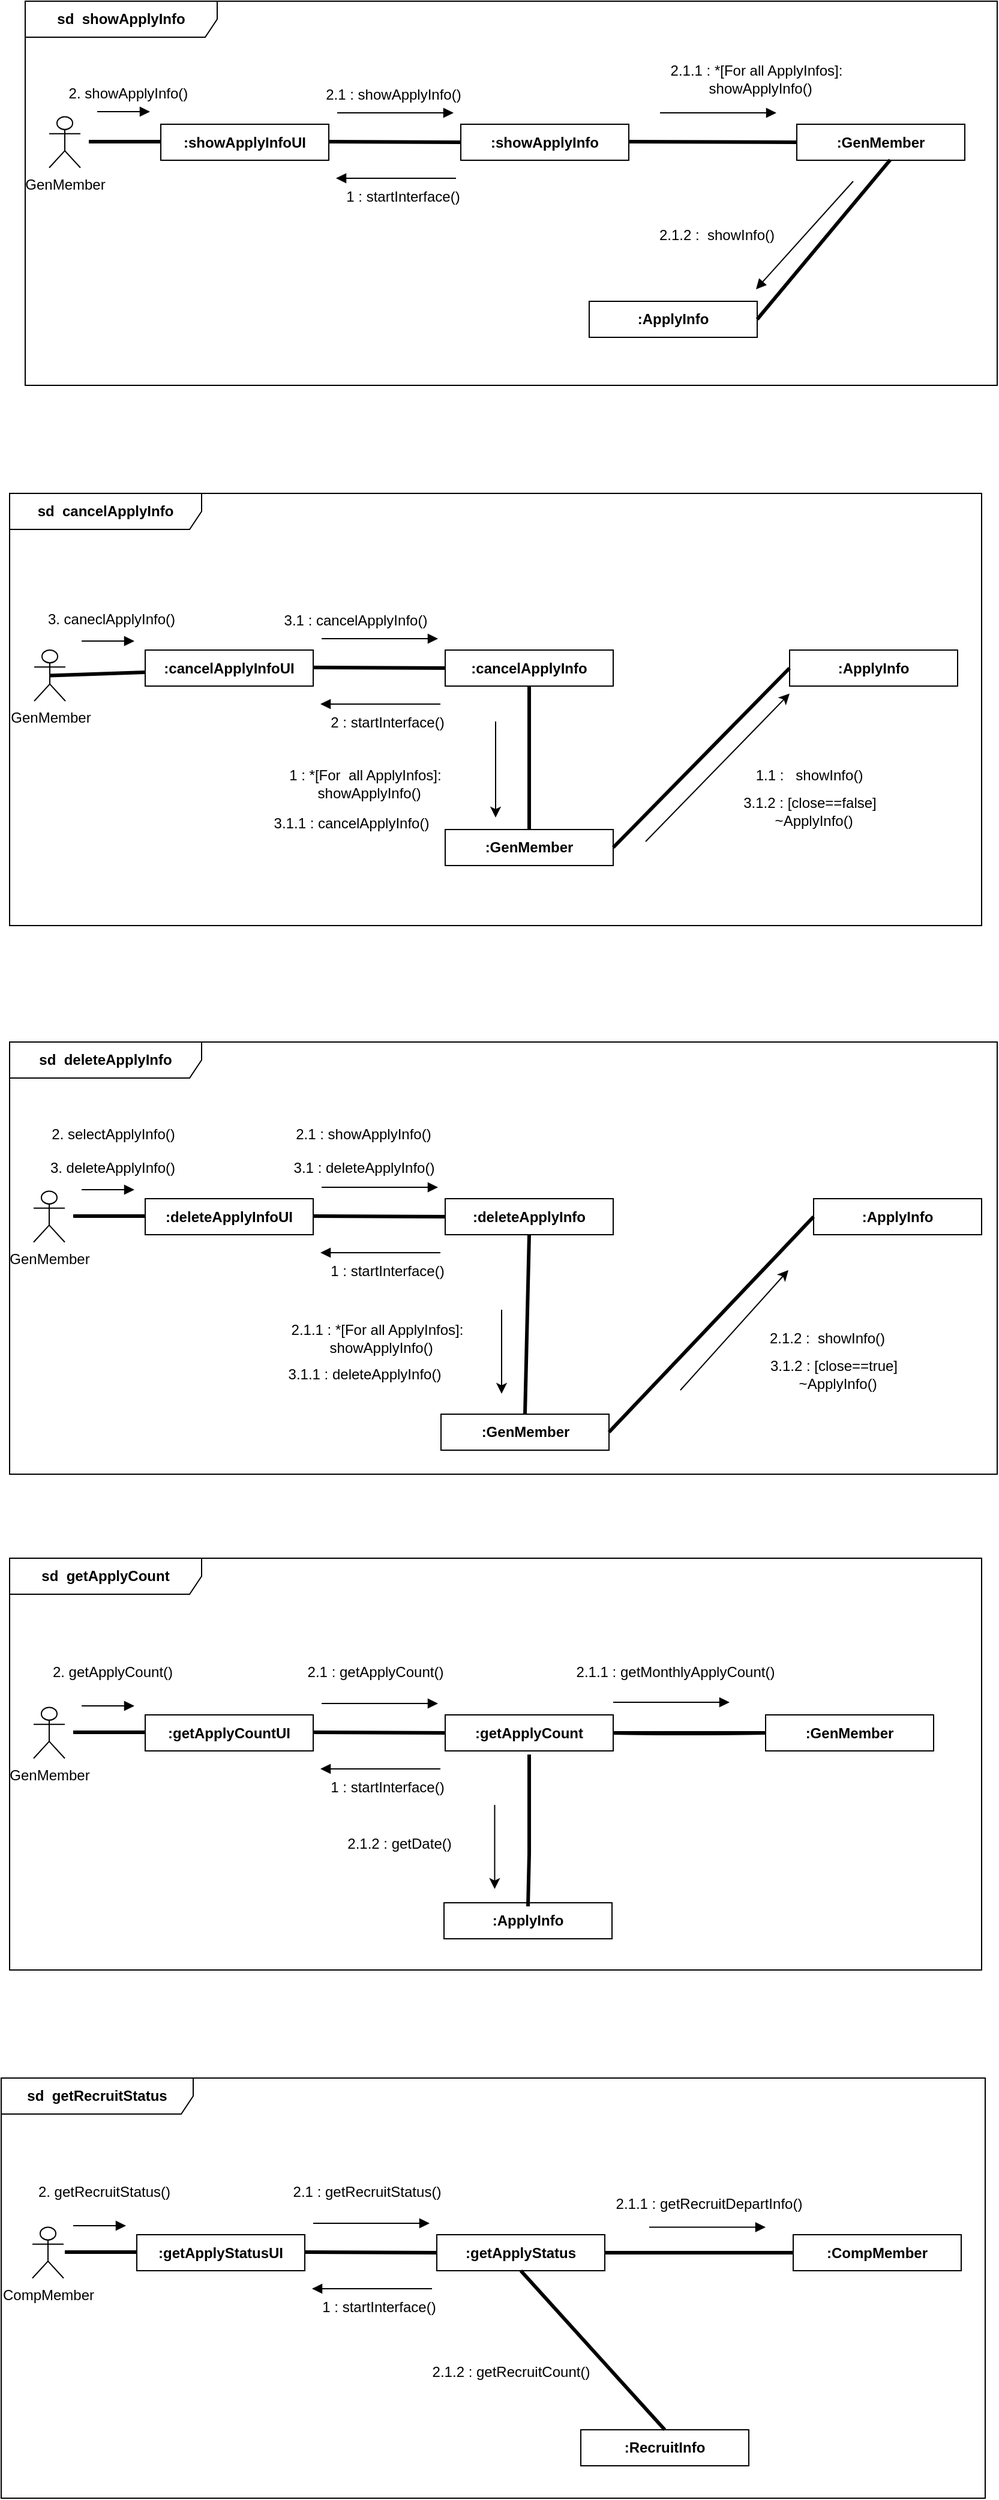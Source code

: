 <mxfile version="21.2.9" type="github">
  <diagram name="communication_diagram_양현지" id="VjG1DPXc5YwxViOuIO_d">
    <mxGraphModel dx="756" dy="448" grid="1" gridSize="10" guides="1" tooltips="1" connect="1" arrows="1" fold="1" page="1" pageScale="1" pageWidth="827" pageHeight="1169" math="0" shadow="0">
      <root>
        <mxCell id="0" />
        <mxCell id="1" parent="0" />
        <mxCell id="7wJlKryIVbr1_fhA59LQ-1" value="&lt;b&gt;sd&amp;nbsp; showApplyInfo&lt;/b&gt;" style="shape=umlFrame;whiteSpace=wrap;html=1;pointerEvents=0;recursiveResize=0;container=1;collapsible=0;width=160;" vertex="1" parent="1">
          <mxGeometry x="80" y="50" width="810" height="320" as="geometry" />
        </mxCell>
        <mxCell id="7wJlKryIVbr1_fhA59LQ-2" value="GenMember" style="shape=umlActor;verticalLabelPosition=bottom;verticalAlign=top;html=1;outlineConnect=0;" vertex="1" parent="7wJlKryIVbr1_fhA59LQ-1">
          <mxGeometry x="20" y="96.25" width="26" height="42.5" as="geometry" />
        </mxCell>
        <mxCell id="7wJlKryIVbr1_fhA59LQ-3" value=":&lt;b style=&quot;border-color: var(--border-color);&quot;&gt;showApplyInfo&lt;/b&gt;UI" style="fontStyle=1;whiteSpace=wrap;html=1;" vertex="1" parent="7wJlKryIVbr1_fhA59LQ-1">
          <mxGeometry x="113" y="102.5" width="140" height="30" as="geometry" />
        </mxCell>
        <mxCell id="7wJlKryIVbr1_fhA59LQ-4" value=":GenMember" style="fontStyle=1;whiteSpace=wrap;html=1;" vertex="1" parent="7wJlKryIVbr1_fhA59LQ-1">
          <mxGeometry x="643" y="102.5" width="140" height="30" as="geometry" />
        </mxCell>
        <mxCell id="7wJlKryIVbr1_fhA59LQ-5" value=":&lt;b style=&quot;border-color: var(--border-color);&quot;&gt;showApplyInfo&lt;/b&gt;" style="fontStyle=1;whiteSpace=wrap;html=1;" vertex="1" parent="7wJlKryIVbr1_fhA59LQ-1">
          <mxGeometry x="363" y="102.5" width="140" height="30" as="geometry" />
        </mxCell>
        <mxCell id="7wJlKryIVbr1_fhA59LQ-6" value="" style="endArrow=none;startArrow=none;endFill=0;startFill=0;endSize=8;html=1;verticalAlign=bottom;labelBackgroundColor=none;strokeWidth=3;rounded=0;" edge="1" parent="7wJlKryIVbr1_fhA59LQ-1">
          <mxGeometry width="160" relative="1" as="geometry">
            <mxPoint x="53" y="117" as="sourcePoint" />
            <mxPoint x="113" y="117" as="targetPoint" />
          </mxGeometry>
        </mxCell>
        <mxCell id="7wJlKryIVbr1_fhA59LQ-7" value="" style="endArrow=none;startArrow=none;endFill=0;startFill=0;endSize=8;html=1;verticalAlign=bottom;labelBackgroundColor=none;strokeWidth=3;rounded=0;entryX=0;entryY=0.5;entryDx=0;entryDy=0;" edge="1" parent="7wJlKryIVbr1_fhA59LQ-1" target="7wJlKryIVbr1_fhA59LQ-5">
          <mxGeometry width="160" relative="1" as="geometry">
            <mxPoint x="253" y="117" as="sourcePoint" />
            <mxPoint x="360" y="117" as="targetPoint" />
          </mxGeometry>
        </mxCell>
        <mxCell id="7wJlKryIVbr1_fhA59LQ-8" value="" style="endArrow=none;startArrow=none;endFill=0;startFill=0;endSize=8;html=1;verticalAlign=bottom;labelBackgroundColor=none;strokeWidth=3;rounded=0;entryX=0;entryY=0.5;entryDx=0;entryDy=0;" edge="1" parent="7wJlKryIVbr1_fhA59LQ-1" target="7wJlKryIVbr1_fhA59LQ-4">
          <mxGeometry width="160" relative="1" as="geometry">
            <mxPoint x="503" y="117" as="sourcePoint" />
            <mxPoint x="610" y="120" as="targetPoint" />
          </mxGeometry>
        </mxCell>
        <mxCell id="7wJlKryIVbr1_fhA59LQ-9" value="" style="html=1;verticalAlign=bottom;labelBackgroundColor=none;endArrow=block;endFill=1;rounded=0;" edge="1" parent="7wJlKryIVbr1_fhA59LQ-1">
          <mxGeometry width="160" relative="1" as="geometry">
            <mxPoint x="60" y="92" as="sourcePoint" />
            <mxPoint x="104" y="92" as="targetPoint" />
          </mxGeometry>
        </mxCell>
        <mxCell id="7wJlKryIVbr1_fhA59LQ-10" value="" style="html=1;verticalAlign=bottom;labelBackgroundColor=none;endArrow=block;endFill=1;rounded=0;" edge="1" parent="7wJlKryIVbr1_fhA59LQ-1">
          <mxGeometry width="160" relative="1" as="geometry">
            <mxPoint x="260" y="93" as="sourcePoint" />
            <mxPoint x="357" y="93" as="targetPoint" />
          </mxGeometry>
        </mxCell>
        <mxCell id="7wJlKryIVbr1_fhA59LQ-11" value="" style="html=1;verticalAlign=bottom;labelBackgroundColor=none;endArrow=block;endFill=1;rounded=0;" edge="1" parent="7wJlKryIVbr1_fhA59LQ-1">
          <mxGeometry width="160" relative="1" as="geometry">
            <mxPoint x="529" y="93" as="sourcePoint" />
            <mxPoint x="626" y="93" as="targetPoint" />
          </mxGeometry>
        </mxCell>
        <mxCell id="7wJlKryIVbr1_fhA59LQ-12" value="" style="html=1;verticalAlign=bottom;labelBackgroundColor=none;endArrow=block;endFill=1;rounded=0;" edge="1" parent="7wJlKryIVbr1_fhA59LQ-1">
          <mxGeometry width="160" relative="1" as="geometry">
            <mxPoint x="359" y="147.5" as="sourcePoint" />
            <mxPoint x="259" y="147.5" as="targetPoint" />
          </mxGeometry>
        </mxCell>
        <mxCell id="7wJlKryIVbr1_fhA59LQ-13" value="1 : startInterface()" style="text;html=1;strokeColor=none;fillColor=none;align=center;verticalAlign=middle;whiteSpace=wrap;rounded=0;" vertex="1" parent="7wJlKryIVbr1_fhA59LQ-1">
          <mxGeometry x="240" y="147.5" width="150" height="30" as="geometry" />
        </mxCell>
        <mxCell id="7wJlKryIVbr1_fhA59LQ-14" value="2. showApplyInfo()" style="text;html=1;strokeColor=none;fillColor=none;align=center;verticalAlign=middle;whiteSpace=wrap;rounded=0;" vertex="1" parent="7wJlKryIVbr1_fhA59LQ-1">
          <mxGeometry x="11" y="61.5" width="150" height="30" as="geometry" />
        </mxCell>
        <mxCell id="7wJlKryIVbr1_fhA59LQ-15" value="2.1 : showApplyInfo()" style="text;html=1;strokeColor=none;fillColor=none;align=center;verticalAlign=middle;whiteSpace=wrap;rounded=0;" vertex="1" parent="7wJlKryIVbr1_fhA59LQ-1">
          <mxGeometry x="232" y="62.5" width="150" height="30" as="geometry" />
        </mxCell>
        <mxCell id="7wJlKryIVbr1_fhA59LQ-16" value="2.1.1 : *[For all ApplyInfos]:&lt;br&gt;&amp;nbsp; showApplyInfo()" style="text;html=1;strokeColor=none;fillColor=none;align=center;verticalAlign=middle;whiteSpace=wrap;rounded=0;" vertex="1" parent="7wJlKryIVbr1_fhA59LQ-1">
          <mxGeometry x="503" y="50" width="213" height="30" as="geometry" />
        </mxCell>
        <mxCell id="7wJlKryIVbr1_fhA59LQ-17" value=":ApplyInfo" style="fontStyle=1;whiteSpace=wrap;html=1;" vertex="1" parent="7wJlKryIVbr1_fhA59LQ-1">
          <mxGeometry x="470" y="250" width="140" height="30" as="geometry" />
        </mxCell>
        <mxCell id="7wJlKryIVbr1_fhA59LQ-18" value="" style="endArrow=none;startArrow=none;endFill=0;startFill=0;endSize=8;html=1;verticalAlign=bottom;labelBackgroundColor=none;strokeWidth=3;rounded=0;entryX=0.556;entryY=0.989;entryDx=0;entryDy=0;exitX=1;exitY=0.5;exitDx=0;exitDy=0;entryPerimeter=0;" edge="1" parent="7wJlKryIVbr1_fhA59LQ-1" source="7wJlKryIVbr1_fhA59LQ-17" target="7wJlKryIVbr1_fhA59LQ-4">
          <mxGeometry width="160" relative="1" as="geometry">
            <mxPoint x="513" y="127" as="sourcePoint" />
            <mxPoint x="653" y="128" as="targetPoint" />
          </mxGeometry>
        </mxCell>
        <mxCell id="7wJlKryIVbr1_fhA59LQ-19" value="2.1.2 :&amp;nbsp; showInfo()" style="text;html=1;strokeColor=none;fillColor=none;align=center;verticalAlign=middle;whiteSpace=wrap;rounded=0;" vertex="1" parent="7wJlKryIVbr1_fhA59LQ-1">
          <mxGeometry x="470" y="180" width="213" height="30" as="geometry" />
        </mxCell>
        <mxCell id="7wJlKryIVbr1_fhA59LQ-20" value="" style="html=1;verticalAlign=bottom;labelBackgroundColor=none;endArrow=block;endFill=1;rounded=0;" edge="1" parent="7wJlKryIVbr1_fhA59LQ-1">
          <mxGeometry width="160" relative="1" as="geometry">
            <mxPoint x="690" y="150" as="sourcePoint" />
            <mxPoint x="609" y="240" as="targetPoint" />
          </mxGeometry>
        </mxCell>
        <mxCell id="7wJlKryIVbr1_fhA59LQ-21" value="&lt;b&gt;sd&amp;nbsp; cancelApplyInfo&lt;/b&gt;" style="shape=umlFrame;whiteSpace=wrap;html=1;pointerEvents=0;recursiveResize=0;container=1;collapsible=0;width=160;" vertex="1" parent="1">
          <mxGeometry x="67" y="460" width="810" height="360" as="geometry" />
        </mxCell>
        <mxCell id="7wJlKryIVbr1_fhA59LQ-22" value=":cancelApplyInfoUI" style="fontStyle=1;whiteSpace=wrap;html=1;" vertex="1" parent="7wJlKryIVbr1_fhA59LQ-21">
          <mxGeometry x="113" y="130.5" width="140" height="30" as="geometry" />
        </mxCell>
        <mxCell id="7wJlKryIVbr1_fhA59LQ-23" value=":ApplyInfo" style="fontStyle=1;whiteSpace=wrap;html=1;" vertex="1" parent="7wJlKryIVbr1_fhA59LQ-21">
          <mxGeometry x="650" y="130.5" width="140" height="30" as="geometry" />
        </mxCell>
        <mxCell id="7wJlKryIVbr1_fhA59LQ-24" value=":cancelApplyInfo" style="fontStyle=1;whiteSpace=wrap;html=1;" vertex="1" parent="7wJlKryIVbr1_fhA59LQ-21">
          <mxGeometry x="363" y="130.5" width="140" height="30" as="geometry" />
        </mxCell>
        <mxCell id="7wJlKryIVbr1_fhA59LQ-25" value="" style="endArrow=none;startArrow=none;endFill=0;startFill=0;endSize=8;html=1;verticalAlign=bottom;labelBackgroundColor=none;strokeWidth=3;rounded=0;exitX=0.5;exitY=0.5;exitDx=0;exitDy=0;exitPerimeter=0;" edge="1" parent="7wJlKryIVbr1_fhA59LQ-21" source="7wJlKryIVbr1_fhA59LQ-41">
          <mxGeometry width="160" relative="1" as="geometry">
            <mxPoint x="-57" y="143.25" as="sourcePoint" />
            <mxPoint x="113" y="149" as="targetPoint" />
          </mxGeometry>
        </mxCell>
        <mxCell id="7wJlKryIVbr1_fhA59LQ-26" value="" style="endArrow=none;startArrow=none;endFill=0;startFill=0;endSize=8;html=1;verticalAlign=bottom;labelBackgroundColor=none;strokeWidth=3;rounded=0;entryX=0;entryY=0.5;entryDx=0;entryDy=0;" edge="1" parent="7wJlKryIVbr1_fhA59LQ-21" target="7wJlKryIVbr1_fhA59LQ-24">
          <mxGeometry width="160" relative="1" as="geometry">
            <mxPoint x="253" y="145" as="sourcePoint" />
            <mxPoint x="360" y="145" as="targetPoint" />
          </mxGeometry>
        </mxCell>
        <mxCell id="7wJlKryIVbr1_fhA59LQ-27" value="" style="html=1;verticalAlign=bottom;labelBackgroundColor=none;endArrow=block;endFill=1;rounded=0;" edge="1" parent="7wJlKryIVbr1_fhA59LQ-21">
          <mxGeometry width="160" relative="1" as="geometry">
            <mxPoint x="60" y="123" as="sourcePoint" />
            <mxPoint x="104" y="123" as="targetPoint" />
          </mxGeometry>
        </mxCell>
        <mxCell id="7wJlKryIVbr1_fhA59LQ-28" value="" style="html=1;verticalAlign=bottom;labelBackgroundColor=none;endArrow=block;endFill=1;rounded=0;" edge="1" parent="7wJlKryIVbr1_fhA59LQ-21">
          <mxGeometry width="160" relative="1" as="geometry">
            <mxPoint x="260" y="121" as="sourcePoint" />
            <mxPoint x="357" y="121" as="targetPoint" />
          </mxGeometry>
        </mxCell>
        <mxCell id="7wJlKryIVbr1_fhA59LQ-29" value="" style="html=1;verticalAlign=bottom;labelBackgroundColor=none;endArrow=block;endFill=1;rounded=0;" edge="1" parent="7wJlKryIVbr1_fhA59LQ-21">
          <mxGeometry width="160" relative="1" as="geometry">
            <mxPoint x="359" y="175.5" as="sourcePoint" />
            <mxPoint x="259" y="175.5" as="targetPoint" />
          </mxGeometry>
        </mxCell>
        <mxCell id="7wJlKryIVbr1_fhA59LQ-30" value="2 : startInterface()" style="text;html=1;strokeColor=none;fillColor=none;align=center;verticalAlign=middle;whiteSpace=wrap;rounded=0;" vertex="1" parent="7wJlKryIVbr1_fhA59LQ-21">
          <mxGeometry x="240" y="175.5" width="150" height="30" as="geometry" />
        </mxCell>
        <mxCell id="7wJlKryIVbr1_fhA59LQ-31" value="1.1 :&amp;nbsp;&amp;nbsp; showInfo()" style="text;html=1;strokeColor=none;fillColor=none;align=center;verticalAlign=middle;whiteSpace=wrap;rounded=0;" vertex="1" parent="7wJlKryIVbr1_fhA59LQ-21">
          <mxGeometry x="560" y="220" width="213" height="30" as="geometry" />
        </mxCell>
        <mxCell id="7wJlKryIVbr1_fhA59LQ-32" value=":GenMember" style="fontStyle=1;whiteSpace=wrap;html=1;" vertex="1" parent="7wJlKryIVbr1_fhA59LQ-21">
          <mxGeometry x="363" y="280" width="140" height="30" as="geometry" />
        </mxCell>
        <mxCell id="7wJlKryIVbr1_fhA59LQ-33" value="" style="endArrow=none;startArrow=none;endFill=0;startFill=0;endSize=8;html=1;verticalAlign=bottom;labelBackgroundColor=none;strokeWidth=3;rounded=0;exitX=0.5;exitY=1;exitDx=0;exitDy=0;entryX=0.5;entryY=0;entryDx=0;entryDy=0;" edge="1" parent="7wJlKryIVbr1_fhA59LQ-21" source="7wJlKryIVbr1_fhA59LQ-24" target="7wJlKryIVbr1_fhA59LQ-32">
          <mxGeometry width="160" relative="1" as="geometry">
            <mxPoint x="513" y="155" as="sourcePoint" />
            <mxPoint x="653" y="156" as="targetPoint" />
          </mxGeometry>
        </mxCell>
        <mxCell id="7wJlKryIVbr1_fhA59LQ-34" value="" style="endArrow=classic;html=1;rounded=0;" edge="1" parent="7wJlKryIVbr1_fhA59LQ-21">
          <mxGeometry width="50" height="50" relative="1" as="geometry">
            <mxPoint x="405" y="190" as="sourcePoint" />
            <mxPoint x="405" y="270" as="targetPoint" />
          </mxGeometry>
        </mxCell>
        <mxCell id="7wJlKryIVbr1_fhA59LQ-35" value="" style="endArrow=none;startArrow=none;endFill=0;startFill=0;endSize=8;html=1;verticalAlign=bottom;labelBackgroundColor=none;strokeWidth=3;rounded=0;entryX=0;entryY=0.5;entryDx=0;entryDy=0;exitX=1;exitY=0.5;exitDx=0;exitDy=0;" edge="1" parent="7wJlKryIVbr1_fhA59LQ-21" source="7wJlKryIVbr1_fhA59LQ-32" target="7wJlKryIVbr1_fhA59LQ-23">
          <mxGeometry width="160" relative="1" as="geometry">
            <mxPoint x="513" y="155" as="sourcePoint" />
            <mxPoint x="653" y="156" as="targetPoint" />
          </mxGeometry>
        </mxCell>
        <mxCell id="7wJlKryIVbr1_fhA59LQ-36" value="" style="endArrow=classic;html=1;rounded=0;" edge="1" parent="7wJlKryIVbr1_fhA59LQ-21">
          <mxGeometry width="50" height="50" relative="1" as="geometry">
            <mxPoint x="530" y="290" as="sourcePoint" />
            <mxPoint x="650" y="166.75" as="targetPoint" />
          </mxGeometry>
        </mxCell>
        <mxCell id="7wJlKryIVbr1_fhA59LQ-37" value="3.1 : cancelApplyInfo()" style="text;html=1;strokeColor=none;fillColor=none;align=center;verticalAlign=middle;whiteSpace=wrap;rounded=0;" vertex="1" parent="7wJlKryIVbr1_fhA59LQ-21">
          <mxGeometry x="223.5" y="90.5" width="129" height="30" as="geometry" />
        </mxCell>
        <mxCell id="7wJlKryIVbr1_fhA59LQ-38" value="3. caneclApplyInfo()" style="text;html=1;strokeColor=none;fillColor=none;align=center;verticalAlign=middle;whiteSpace=wrap;rounded=0;" vertex="1" parent="7wJlKryIVbr1_fhA59LQ-21">
          <mxGeometry x="10" y="89.5" width="150" height="30" as="geometry" />
        </mxCell>
        <mxCell id="7wJlKryIVbr1_fhA59LQ-39" value="3.1.1 : cancelApplyInfo()" style="text;html=1;strokeColor=none;fillColor=none;align=center;verticalAlign=middle;whiteSpace=wrap;rounded=0;" vertex="1" parent="7wJlKryIVbr1_fhA59LQ-21">
          <mxGeometry x="216" y="260" width="138" height="30" as="geometry" />
        </mxCell>
        <mxCell id="7wJlKryIVbr1_fhA59LQ-40" value="1 : *[For&amp;nbsp; all ApplyInfos]:&lt;br&gt;&amp;nbsp; showApplyInfo()" style="text;html=1;strokeColor=none;fillColor=none;align=center;verticalAlign=middle;whiteSpace=wrap;rounded=0;" vertex="1" parent="7wJlKryIVbr1_fhA59LQ-21">
          <mxGeometry x="190" y="227" width="213" height="30" as="geometry" />
        </mxCell>
        <mxCell id="7wJlKryIVbr1_fhA59LQ-41" value="GenMember" style="shape=umlActor;verticalLabelPosition=bottom;verticalAlign=top;html=1;outlineConnect=0;" vertex="1" parent="7wJlKryIVbr1_fhA59LQ-21">
          <mxGeometry x="20.5" y="130.5" width="26" height="42.5" as="geometry" />
        </mxCell>
        <mxCell id="7wJlKryIVbr1_fhA59LQ-42" value="3.1.2 : [close==false]&lt;br&gt;&amp;nbsp; ~ApplyInfo()" style="text;html=1;strokeColor=none;fillColor=none;align=center;verticalAlign=middle;whiteSpace=wrap;rounded=0;" vertex="1" parent="7wJlKryIVbr1_fhA59LQ-21">
          <mxGeometry x="531.5" y="250" width="270" height="30" as="geometry" />
        </mxCell>
        <mxCell id="7wJlKryIVbr1_fhA59LQ-43" value="&lt;b&gt;sd&amp;nbsp; deleteApplyInfo&lt;/b&gt;" style="shape=umlFrame;whiteSpace=wrap;html=1;pointerEvents=0;recursiveResize=0;container=1;collapsible=0;width=160;" vertex="1" parent="1">
          <mxGeometry x="67" y="917" width="823" height="360" as="geometry" />
        </mxCell>
        <mxCell id="7wJlKryIVbr1_fhA59LQ-44" value="GenMember" style="shape=umlActor;verticalLabelPosition=bottom;verticalAlign=top;html=1;outlineConnect=0;" vertex="1" parent="7wJlKryIVbr1_fhA59LQ-43">
          <mxGeometry x="20" y="124.25" width="26" height="42.5" as="geometry" />
        </mxCell>
        <mxCell id="7wJlKryIVbr1_fhA59LQ-45" value=":deleteApplyInfoUI" style="fontStyle=1;whiteSpace=wrap;html=1;" vertex="1" parent="7wJlKryIVbr1_fhA59LQ-43">
          <mxGeometry x="113" y="130.5" width="140" height="30" as="geometry" />
        </mxCell>
        <mxCell id="7wJlKryIVbr1_fhA59LQ-46" value=":ApplyInfo" style="fontStyle=1;whiteSpace=wrap;html=1;" vertex="1" parent="7wJlKryIVbr1_fhA59LQ-43">
          <mxGeometry x="670" y="130.5" width="140" height="30" as="geometry" />
        </mxCell>
        <mxCell id="7wJlKryIVbr1_fhA59LQ-47" value=":deleteApplyInfo" style="fontStyle=1;whiteSpace=wrap;html=1;" vertex="1" parent="7wJlKryIVbr1_fhA59LQ-43">
          <mxGeometry x="363" y="130.5" width="140" height="30" as="geometry" />
        </mxCell>
        <mxCell id="7wJlKryIVbr1_fhA59LQ-48" value="" style="endArrow=none;startArrow=none;endFill=0;startFill=0;endSize=8;html=1;verticalAlign=bottom;labelBackgroundColor=none;strokeWidth=3;rounded=0;" edge="1" parent="7wJlKryIVbr1_fhA59LQ-43">
          <mxGeometry width="160" relative="1" as="geometry">
            <mxPoint x="53" y="145" as="sourcePoint" />
            <mxPoint x="113" y="145" as="targetPoint" />
          </mxGeometry>
        </mxCell>
        <mxCell id="7wJlKryIVbr1_fhA59LQ-49" value="" style="endArrow=none;startArrow=none;endFill=0;startFill=0;endSize=8;html=1;verticalAlign=bottom;labelBackgroundColor=none;strokeWidth=3;rounded=0;entryX=0;entryY=0.5;entryDx=0;entryDy=0;" edge="1" parent="7wJlKryIVbr1_fhA59LQ-43" target="7wJlKryIVbr1_fhA59LQ-47">
          <mxGeometry width="160" relative="1" as="geometry">
            <mxPoint x="253" y="145" as="sourcePoint" />
            <mxPoint x="360" y="145" as="targetPoint" />
          </mxGeometry>
        </mxCell>
        <mxCell id="7wJlKryIVbr1_fhA59LQ-50" value="" style="html=1;verticalAlign=bottom;labelBackgroundColor=none;endArrow=block;endFill=1;rounded=0;" edge="1" parent="7wJlKryIVbr1_fhA59LQ-43">
          <mxGeometry width="160" relative="1" as="geometry">
            <mxPoint x="60" y="123" as="sourcePoint" />
            <mxPoint x="104" y="123" as="targetPoint" />
          </mxGeometry>
        </mxCell>
        <mxCell id="7wJlKryIVbr1_fhA59LQ-51" value="" style="html=1;verticalAlign=bottom;labelBackgroundColor=none;endArrow=block;endFill=1;rounded=0;" edge="1" parent="7wJlKryIVbr1_fhA59LQ-43">
          <mxGeometry width="160" relative="1" as="geometry">
            <mxPoint x="260" y="121" as="sourcePoint" />
            <mxPoint x="357" y="121" as="targetPoint" />
          </mxGeometry>
        </mxCell>
        <mxCell id="7wJlKryIVbr1_fhA59LQ-52" value="" style="html=1;verticalAlign=bottom;labelBackgroundColor=none;endArrow=block;endFill=1;rounded=0;" edge="1" parent="7wJlKryIVbr1_fhA59LQ-43">
          <mxGeometry width="160" relative="1" as="geometry">
            <mxPoint x="359" y="175.5" as="sourcePoint" />
            <mxPoint x="259" y="175.5" as="targetPoint" />
          </mxGeometry>
        </mxCell>
        <mxCell id="7wJlKryIVbr1_fhA59LQ-53" value="1 : startInterface()" style="text;html=1;strokeColor=none;fillColor=none;align=center;verticalAlign=middle;whiteSpace=wrap;rounded=0;" vertex="1" parent="7wJlKryIVbr1_fhA59LQ-43">
          <mxGeometry x="240" y="175.5" width="150" height="30" as="geometry" />
        </mxCell>
        <mxCell id="7wJlKryIVbr1_fhA59LQ-54" value="2.1 : showApplyInfo()" style="text;html=1;strokeColor=none;fillColor=none;align=center;verticalAlign=middle;whiteSpace=wrap;rounded=0;" vertex="1" parent="7wJlKryIVbr1_fhA59LQ-43">
          <mxGeometry x="220" y="61.5" width="150" height="30" as="geometry" />
        </mxCell>
        <mxCell id="7wJlKryIVbr1_fhA59LQ-55" value="2. selectApplyInfo()" style="text;html=1;strokeColor=none;fillColor=none;align=center;verticalAlign=middle;whiteSpace=wrap;rounded=0;" vertex="1" parent="7wJlKryIVbr1_fhA59LQ-43">
          <mxGeometry x="21.5" y="61.5" width="129" height="30" as="geometry" />
        </mxCell>
        <mxCell id="7wJlKryIVbr1_fhA59LQ-56" value="3. deleteApplyInfo()" style="text;html=1;strokeColor=none;fillColor=none;align=center;verticalAlign=middle;whiteSpace=wrap;rounded=0;" vertex="1" parent="7wJlKryIVbr1_fhA59LQ-43">
          <mxGeometry x="11" y="89.5" width="150" height="30" as="geometry" />
        </mxCell>
        <mxCell id="7wJlKryIVbr1_fhA59LQ-57" value=":GenMember" style="fontStyle=1;whiteSpace=wrap;html=1;" vertex="1" parent="7wJlKryIVbr1_fhA59LQ-43">
          <mxGeometry x="359.5" y="310" width="140" height="30" as="geometry" />
        </mxCell>
        <mxCell id="7wJlKryIVbr1_fhA59LQ-58" value="" style="endArrow=none;startArrow=none;endFill=0;startFill=0;endSize=8;html=1;verticalAlign=bottom;labelBackgroundColor=none;strokeWidth=3;rounded=0;exitX=0.5;exitY=1;exitDx=0;exitDy=0;entryX=0.5;entryY=0;entryDx=0;entryDy=0;" edge="1" parent="7wJlKryIVbr1_fhA59LQ-43" source="7wJlKryIVbr1_fhA59LQ-47" target="7wJlKryIVbr1_fhA59LQ-57">
          <mxGeometry width="160" relative="1" as="geometry">
            <mxPoint x="513" y="155" as="sourcePoint" />
            <mxPoint x="653" y="156" as="targetPoint" />
          </mxGeometry>
        </mxCell>
        <mxCell id="7wJlKryIVbr1_fhA59LQ-59" value="" style="endArrow=none;startArrow=none;endFill=0;startFill=0;endSize=8;html=1;verticalAlign=bottom;labelBackgroundColor=none;strokeWidth=3;rounded=0;entryX=0;entryY=0.5;entryDx=0;entryDy=0;exitX=1;exitY=0.5;exitDx=0;exitDy=0;" edge="1" parent="7wJlKryIVbr1_fhA59LQ-43" source="7wJlKryIVbr1_fhA59LQ-57" target="7wJlKryIVbr1_fhA59LQ-46">
          <mxGeometry width="160" relative="1" as="geometry">
            <mxPoint x="513" y="155" as="sourcePoint" />
            <mxPoint x="653" y="156" as="targetPoint" />
          </mxGeometry>
        </mxCell>
        <mxCell id="7wJlKryIVbr1_fhA59LQ-60" value="3.1 : deleteApplyInfo()" style="text;html=1;strokeColor=none;fillColor=none;align=center;verticalAlign=middle;whiteSpace=wrap;rounded=0;" vertex="1" parent="7wJlKryIVbr1_fhA59LQ-43">
          <mxGeometry x="230.5" y="89.5" width="129" height="30" as="geometry" />
        </mxCell>
        <mxCell id="7wJlKryIVbr1_fhA59LQ-61" value="3.1.2 : [close==true]&lt;br&gt;&amp;nbsp; ~ApplyInfo()" style="text;html=1;strokeColor=none;fillColor=none;align=center;verticalAlign=middle;whiteSpace=wrap;rounded=0;" vertex="1" parent="7wJlKryIVbr1_fhA59LQ-43">
          <mxGeometry x="552" y="262" width="270" height="30" as="geometry" />
        </mxCell>
        <mxCell id="7wJlKryIVbr1_fhA59LQ-62" value="" style="endArrow=classic;html=1;rounded=0;" edge="1" parent="7wJlKryIVbr1_fhA59LQ-43">
          <mxGeometry width="50" height="50" relative="1" as="geometry">
            <mxPoint x="559" y="290" as="sourcePoint" />
            <mxPoint x="649" y="190" as="targetPoint" />
          </mxGeometry>
        </mxCell>
        <mxCell id="7wJlKryIVbr1_fhA59LQ-63" value="3.1.1 : deleteApplyInfo()" style="text;html=1;strokeColor=none;fillColor=none;align=center;verticalAlign=middle;whiteSpace=wrap;rounded=0;" vertex="1" parent="7wJlKryIVbr1_fhA59LQ-43">
          <mxGeometry x="227" y="262" width="138" height="30" as="geometry" />
        </mxCell>
        <mxCell id="7wJlKryIVbr1_fhA59LQ-64" value="2.1.2 :&amp;nbsp; showInfo()" style="text;html=1;strokeColor=none;fillColor=none;align=center;verticalAlign=middle;whiteSpace=wrap;rounded=0;" vertex="1" parent="7wJlKryIVbr1_fhA59LQ-43">
          <mxGeometry x="575" y="232" width="213" height="30" as="geometry" />
        </mxCell>
        <mxCell id="7wJlKryIVbr1_fhA59LQ-65" value="2.1.1 : *[For all ApplyInfos]:&lt;br&gt;&amp;nbsp; showApplyInfo()" style="text;html=1;strokeColor=none;fillColor=none;align=center;verticalAlign=middle;whiteSpace=wrap;rounded=0;" vertex="1" parent="7wJlKryIVbr1_fhA59LQ-43">
          <mxGeometry x="200" y="232" width="213" height="30" as="geometry" />
        </mxCell>
        <mxCell id="7wJlKryIVbr1_fhA59LQ-66" value="&lt;b&gt;sd&amp;nbsp; getRecruitStatus&lt;/b&gt;" style="shape=umlFrame;whiteSpace=wrap;html=1;pointerEvents=0;recursiveResize=0;container=1;collapsible=0;width=160;" vertex="1" parent="1">
          <mxGeometry x="60" y="1780" width="820" height="350" as="geometry" />
        </mxCell>
        <mxCell id="7wJlKryIVbr1_fhA59LQ-67" value="CompMember" style="shape=umlActor;verticalLabelPosition=bottom;verticalAlign=top;html=1;outlineConnect=0;" vertex="1" parent="7wJlKryIVbr1_fhA59LQ-66">
          <mxGeometry x="26" y="124.25" width="26" height="42.5" as="geometry" />
        </mxCell>
        <mxCell id="7wJlKryIVbr1_fhA59LQ-68" value=":&lt;b style=&quot;border-color: var(--border-color);&quot;&gt;getApplyStatusUI&lt;/b&gt;" style="fontStyle=1;whiteSpace=wrap;html=1;" vertex="1" parent="7wJlKryIVbr1_fhA59LQ-66">
          <mxGeometry x="113" y="130.5" width="140" height="30" as="geometry" />
        </mxCell>
        <mxCell id="7wJlKryIVbr1_fhA59LQ-69" value=":&lt;b style=&quot;border-color: var(--border-color);&quot;&gt;getApplyStatus&lt;/b&gt;" style="fontStyle=1;whiteSpace=wrap;html=1;" vertex="1" parent="7wJlKryIVbr1_fhA59LQ-66">
          <mxGeometry x="363" y="130.5" width="140" height="30" as="geometry" />
        </mxCell>
        <mxCell id="7wJlKryIVbr1_fhA59LQ-70" value="" style="endArrow=none;startArrow=none;endFill=0;startFill=0;endSize=8;html=1;verticalAlign=bottom;labelBackgroundColor=none;strokeWidth=3;rounded=0;" edge="1" parent="7wJlKryIVbr1_fhA59LQ-66">
          <mxGeometry width="160" relative="1" as="geometry">
            <mxPoint x="53" y="145" as="sourcePoint" />
            <mxPoint x="113" y="145" as="targetPoint" />
          </mxGeometry>
        </mxCell>
        <mxCell id="7wJlKryIVbr1_fhA59LQ-71" value="" style="endArrow=none;startArrow=none;endFill=0;startFill=0;endSize=8;html=1;verticalAlign=bottom;labelBackgroundColor=none;strokeWidth=3;rounded=0;entryX=0;entryY=0.5;entryDx=0;entryDy=0;" edge="1" parent="7wJlKryIVbr1_fhA59LQ-66" target="7wJlKryIVbr1_fhA59LQ-69">
          <mxGeometry width="160" relative="1" as="geometry">
            <mxPoint x="253" y="145" as="sourcePoint" />
            <mxPoint x="360" y="145" as="targetPoint" />
          </mxGeometry>
        </mxCell>
        <mxCell id="7wJlKryIVbr1_fhA59LQ-72" value="" style="html=1;verticalAlign=bottom;labelBackgroundColor=none;endArrow=block;endFill=1;rounded=0;" edge="1" parent="7wJlKryIVbr1_fhA59LQ-66">
          <mxGeometry width="160" relative="1" as="geometry">
            <mxPoint x="60" y="123" as="sourcePoint" />
            <mxPoint x="104" y="123" as="targetPoint" />
          </mxGeometry>
        </mxCell>
        <mxCell id="7wJlKryIVbr1_fhA59LQ-73" value="" style="html=1;verticalAlign=bottom;labelBackgroundColor=none;endArrow=block;endFill=1;rounded=0;" edge="1" parent="7wJlKryIVbr1_fhA59LQ-66">
          <mxGeometry width="160" relative="1" as="geometry">
            <mxPoint x="260" y="121" as="sourcePoint" />
            <mxPoint x="357" y="121" as="targetPoint" />
          </mxGeometry>
        </mxCell>
        <mxCell id="7wJlKryIVbr1_fhA59LQ-74" value="" style="html=1;verticalAlign=bottom;labelBackgroundColor=none;endArrow=block;endFill=1;rounded=0;" edge="1" parent="7wJlKryIVbr1_fhA59LQ-66">
          <mxGeometry width="160" relative="1" as="geometry">
            <mxPoint x="359" y="175.5" as="sourcePoint" />
            <mxPoint x="259" y="175.5" as="targetPoint" />
          </mxGeometry>
        </mxCell>
        <mxCell id="7wJlKryIVbr1_fhA59LQ-75" value="1 : startInterface()" style="text;html=1;strokeColor=none;fillColor=none;align=center;verticalAlign=middle;whiteSpace=wrap;rounded=0;" vertex="1" parent="7wJlKryIVbr1_fhA59LQ-66">
          <mxGeometry x="240" y="175.5" width="150" height="30" as="geometry" />
        </mxCell>
        <mxCell id="7wJlKryIVbr1_fhA59LQ-76" value="2. getRecruitStatus()" style="text;html=1;strokeColor=none;fillColor=none;align=center;verticalAlign=middle;whiteSpace=wrap;rounded=0;" vertex="1" parent="7wJlKryIVbr1_fhA59LQ-66">
          <mxGeometry x="11" y="80" width="150" height="30" as="geometry" />
        </mxCell>
        <mxCell id="7wJlKryIVbr1_fhA59LQ-77" value="2.1 : getRecruitStatus()" style="text;html=1;strokeColor=none;fillColor=none;align=center;verticalAlign=middle;whiteSpace=wrap;rounded=0;" vertex="1" parent="7wJlKryIVbr1_fhA59LQ-66">
          <mxGeometry x="230" y="80" width="150" height="30" as="geometry" />
        </mxCell>
        <mxCell id="7wJlKryIVbr1_fhA59LQ-78" value=":CompMember" style="fontStyle=1;whiteSpace=wrap;html=1;" vertex="1" parent="7wJlKryIVbr1_fhA59LQ-66">
          <mxGeometry x="660" y="130.5" width="140" height="30" as="geometry" />
        </mxCell>
        <mxCell id="7wJlKryIVbr1_fhA59LQ-79" value="" style="endArrow=none;startArrow=none;endFill=0;startFill=0;endSize=8;html=1;verticalAlign=bottom;labelBackgroundColor=none;strokeWidth=3;rounded=0;exitX=1;exitY=0.5;exitDx=0;exitDy=0;" edge="1" parent="7wJlKryIVbr1_fhA59LQ-66" source="7wJlKryIVbr1_fhA59LQ-69" target="7wJlKryIVbr1_fhA59LQ-78">
          <mxGeometry width="160" relative="1" as="geometry">
            <mxPoint x="513" y="155" as="sourcePoint" />
            <mxPoint x="653" y="156" as="targetPoint" />
          </mxGeometry>
        </mxCell>
        <mxCell id="7wJlKryIVbr1_fhA59LQ-80" value="" style="html=1;verticalAlign=bottom;labelBackgroundColor=none;endArrow=block;endFill=1;rounded=0;" edge="1" parent="7wJlKryIVbr1_fhA59LQ-66">
          <mxGeometry width="160" relative="1" as="geometry">
            <mxPoint x="540" y="124.25" as="sourcePoint" />
            <mxPoint x="637" y="124.25" as="targetPoint" />
          </mxGeometry>
        </mxCell>
        <mxCell id="7wJlKryIVbr1_fhA59LQ-81" value=":RecruitInfo" style="fontStyle=1;whiteSpace=wrap;html=1;" vertex="1" parent="7wJlKryIVbr1_fhA59LQ-66">
          <mxGeometry x="483" y="293" width="140" height="30" as="geometry" />
        </mxCell>
        <mxCell id="7wJlKryIVbr1_fhA59LQ-82" value="" style="endArrow=none;startArrow=none;endFill=0;startFill=0;endSize=8;html=1;verticalAlign=bottom;labelBackgroundColor=none;strokeWidth=3;rounded=0;exitX=0.5;exitY=0;exitDx=0;exitDy=0;entryX=0.5;entryY=1;entryDx=0;entryDy=0;" edge="1" parent="7wJlKryIVbr1_fhA59LQ-66" source="7wJlKryIVbr1_fhA59LQ-81" target="7wJlKryIVbr1_fhA59LQ-69">
          <mxGeometry width="160" relative="1" as="geometry">
            <mxPoint x="513" y="156" as="sourcePoint" />
            <mxPoint x="670" y="156" as="targetPoint" />
          </mxGeometry>
        </mxCell>
        <mxCell id="7wJlKryIVbr1_fhA59LQ-83" value="2.1.1 :&amp;nbsp;getRecruitDepartInfo()" style="text;html=1;strokeColor=none;fillColor=none;align=center;verticalAlign=middle;whiteSpace=wrap;rounded=0;" vertex="1" parent="7wJlKryIVbr1_fhA59LQ-66">
          <mxGeometry x="500" y="90" width="180" height="30" as="geometry" />
        </mxCell>
        <mxCell id="7wJlKryIVbr1_fhA59LQ-84" value="2.1.2 :&amp;nbsp;getRecruitCount()" style="text;html=1;strokeColor=none;fillColor=none;align=center;verticalAlign=middle;whiteSpace=wrap;rounded=0;" vertex="1" parent="7wJlKryIVbr1_fhA59LQ-66">
          <mxGeometry x="335" y="230" width="180" height="30" as="geometry" />
        </mxCell>
        <mxCell id="7wJlKryIVbr1_fhA59LQ-85" value="&lt;b&gt;sd&amp;nbsp; getApplyCount&lt;/b&gt;" style="shape=umlFrame;whiteSpace=wrap;html=1;pointerEvents=0;recursiveResize=0;container=1;collapsible=0;width=160;" vertex="1" parent="1">
          <mxGeometry x="67" y="1347" width="810" height="343" as="geometry" />
        </mxCell>
        <mxCell id="7wJlKryIVbr1_fhA59LQ-86" value="GenMember" style="shape=umlActor;verticalLabelPosition=bottom;verticalAlign=top;html=1;outlineConnect=0;" vertex="1" parent="7wJlKryIVbr1_fhA59LQ-85">
          <mxGeometry x="20" y="124.25" width="26" height="42.5" as="geometry" />
        </mxCell>
        <mxCell id="7wJlKryIVbr1_fhA59LQ-87" value=":&lt;b style=&quot;border-color: var(--border-color);&quot;&gt;getApplyCount&lt;/b&gt;UI" style="fontStyle=1;whiteSpace=wrap;html=1;" vertex="1" parent="7wJlKryIVbr1_fhA59LQ-85">
          <mxGeometry x="113" y="130.5" width="140" height="30" as="geometry" />
        </mxCell>
        <mxCell id="7wJlKryIVbr1_fhA59LQ-88" value=":&lt;b style=&quot;border-color: var(--border-color);&quot;&gt;getApplyCount&lt;/b&gt;" style="fontStyle=1;whiteSpace=wrap;html=1;" vertex="1" parent="7wJlKryIVbr1_fhA59LQ-85">
          <mxGeometry x="363" y="130.5" width="140" height="30" as="geometry" />
        </mxCell>
        <mxCell id="7wJlKryIVbr1_fhA59LQ-89" value="" style="endArrow=none;startArrow=none;endFill=0;startFill=0;endSize=8;html=1;verticalAlign=bottom;labelBackgroundColor=none;strokeWidth=3;rounded=0;" edge="1" parent="7wJlKryIVbr1_fhA59LQ-85">
          <mxGeometry width="160" relative="1" as="geometry">
            <mxPoint x="53" y="145" as="sourcePoint" />
            <mxPoint x="113" y="145" as="targetPoint" />
          </mxGeometry>
        </mxCell>
        <mxCell id="7wJlKryIVbr1_fhA59LQ-90" value="" style="endArrow=none;startArrow=none;endFill=0;startFill=0;endSize=8;html=1;verticalAlign=bottom;labelBackgroundColor=none;strokeWidth=3;rounded=0;entryX=0;entryY=0.5;entryDx=0;entryDy=0;" edge="1" parent="7wJlKryIVbr1_fhA59LQ-85" target="7wJlKryIVbr1_fhA59LQ-88">
          <mxGeometry width="160" relative="1" as="geometry">
            <mxPoint x="253" y="145" as="sourcePoint" />
            <mxPoint x="360" y="145" as="targetPoint" />
          </mxGeometry>
        </mxCell>
        <mxCell id="7wJlKryIVbr1_fhA59LQ-91" value="" style="html=1;verticalAlign=bottom;labelBackgroundColor=none;endArrow=block;endFill=1;rounded=0;" edge="1" parent="7wJlKryIVbr1_fhA59LQ-85">
          <mxGeometry width="160" relative="1" as="geometry">
            <mxPoint x="60" y="123" as="sourcePoint" />
            <mxPoint x="104" y="123" as="targetPoint" />
          </mxGeometry>
        </mxCell>
        <mxCell id="7wJlKryIVbr1_fhA59LQ-92" value="" style="html=1;verticalAlign=bottom;labelBackgroundColor=none;endArrow=block;endFill=1;rounded=0;" edge="1" parent="7wJlKryIVbr1_fhA59LQ-85">
          <mxGeometry width="160" relative="1" as="geometry">
            <mxPoint x="260" y="121" as="sourcePoint" />
            <mxPoint x="357" y="121" as="targetPoint" />
          </mxGeometry>
        </mxCell>
        <mxCell id="7wJlKryIVbr1_fhA59LQ-93" value="" style="html=1;verticalAlign=bottom;labelBackgroundColor=none;endArrow=block;endFill=1;rounded=0;" edge="1" parent="7wJlKryIVbr1_fhA59LQ-85">
          <mxGeometry width="160" relative="1" as="geometry">
            <mxPoint x="359" y="175.5" as="sourcePoint" />
            <mxPoint x="259" y="175.5" as="targetPoint" />
          </mxGeometry>
        </mxCell>
        <mxCell id="7wJlKryIVbr1_fhA59LQ-94" value="1 : startInterface()" style="text;html=1;strokeColor=none;fillColor=none;align=center;verticalAlign=middle;whiteSpace=wrap;rounded=0;" vertex="1" parent="7wJlKryIVbr1_fhA59LQ-85">
          <mxGeometry x="240" y="175.5" width="150" height="30" as="geometry" />
        </mxCell>
        <mxCell id="7wJlKryIVbr1_fhA59LQ-95" value="2. getApplyCount()" style="text;html=1;strokeColor=none;fillColor=none;align=center;verticalAlign=middle;whiteSpace=wrap;rounded=0;" vertex="1" parent="7wJlKryIVbr1_fhA59LQ-85">
          <mxGeometry x="11" y="80" width="150" height="30" as="geometry" />
        </mxCell>
        <mxCell id="7wJlKryIVbr1_fhA59LQ-96" value="2.1 : getApplyCount()" style="text;html=1;strokeColor=none;fillColor=none;align=center;verticalAlign=middle;whiteSpace=wrap;rounded=0;" vertex="1" parent="7wJlKryIVbr1_fhA59LQ-85">
          <mxGeometry x="230" y="80" width="150" height="30" as="geometry" />
        </mxCell>
        <mxCell id="7wJlKryIVbr1_fhA59LQ-97" value=":GenMember" style="fontStyle=1;whiteSpace=wrap;html=1;" vertex="1" parent="7wJlKryIVbr1_fhA59LQ-85">
          <mxGeometry x="630" y="130.5" width="140" height="30" as="geometry" />
        </mxCell>
        <mxCell id="7wJlKryIVbr1_fhA59LQ-98" value="" style="endArrow=none;startArrow=none;endFill=0;startFill=0;endSize=8;html=1;verticalAlign=bottom;labelBackgroundColor=none;strokeWidth=3;rounded=0;exitX=1;exitY=0.5;exitDx=0;exitDy=0;entryX=0;entryY=0.5;entryDx=0;entryDy=0;" edge="1" parent="7wJlKryIVbr1_fhA59LQ-85" source="7wJlKryIVbr1_fhA59LQ-88" target="7wJlKryIVbr1_fhA59LQ-97">
          <mxGeometry width="160" relative="1" as="geometry">
            <mxPoint x="513" y="155" as="sourcePoint" />
            <mxPoint x="653" y="156" as="targetPoint" />
          </mxGeometry>
        </mxCell>
        <mxCell id="7wJlKryIVbr1_fhA59LQ-99" value="2.1.1 :&amp;nbsp;getMonthlyApplyCount()" style="text;html=1;strokeColor=none;fillColor=none;align=center;verticalAlign=middle;whiteSpace=wrap;rounded=0;" vertex="1" parent="7wJlKryIVbr1_fhA59LQ-85">
          <mxGeometry x="470" y="80" width="170" height="30" as="geometry" />
        </mxCell>
        <mxCell id="7wJlKryIVbr1_fhA59LQ-100" value="" style="html=1;verticalAlign=bottom;labelBackgroundColor=none;endArrow=block;endFill=1;rounded=0;" edge="1" parent="7wJlKryIVbr1_fhA59LQ-85">
          <mxGeometry width="160" relative="1" as="geometry">
            <mxPoint x="503" y="120" as="sourcePoint" />
            <mxPoint x="600" y="120" as="targetPoint" />
          </mxGeometry>
        </mxCell>
        <mxCell id="7wJlKryIVbr1_fhA59LQ-101" value=":ApplyInfo" style="fontStyle=1;whiteSpace=wrap;html=1;" vertex="1" parent="7wJlKryIVbr1_fhA59LQ-85">
          <mxGeometry x="362" y="287" width="140" height="30" as="geometry" />
        </mxCell>
        <mxCell id="7wJlKryIVbr1_fhA59LQ-102" value="" style="endArrow=none;startArrow=none;endFill=0;startFill=0;endSize=8;html=1;verticalAlign=bottom;labelBackgroundColor=none;strokeWidth=3;rounded=0;exitX=1;exitY=0.5;exitDx=0;exitDy=0;entryX=0;entryY=0.5;entryDx=0;entryDy=0;" edge="1" parent="7wJlKryIVbr1_fhA59LQ-85" source="7wJlKryIVbr1_fhA59LQ-88" target="7wJlKryIVbr1_fhA59LQ-97">
          <mxGeometry width="160" relative="1" as="geometry">
            <mxPoint x="570" y="1493" as="sourcePoint" />
            <mxPoint x="697" y="1493" as="targetPoint" />
            <Array as="points">
              <mxPoint x="573" y="146" />
            </Array>
          </mxGeometry>
        </mxCell>
        <mxCell id="7wJlKryIVbr1_fhA59LQ-103" value="" style="endArrow=none;startArrow=none;endFill=0;startFill=0;endSize=8;html=1;verticalAlign=bottom;labelBackgroundColor=none;strokeWidth=3;rounded=0;exitX=1;exitY=0.5;exitDx=0;exitDy=0;entryX=0;entryY=0.5;entryDx=0;entryDy=0;" edge="1" parent="7wJlKryIVbr1_fhA59LQ-85" source="7wJlKryIVbr1_fhA59LQ-88" target="7wJlKryIVbr1_fhA59LQ-97">
          <mxGeometry width="160" relative="1" as="geometry">
            <mxPoint x="570" y="1493" as="sourcePoint" />
            <mxPoint x="697" y="1493" as="targetPoint" />
            <Array as="points">
              <mxPoint x="543" y="146" />
              <mxPoint x="573" y="146" />
            </Array>
          </mxGeometry>
        </mxCell>
        <mxCell id="7wJlKryIVbr1_fhA59LQ-104" value="" style="endArrow=none;startArrow=none;endFill=0;startFill=0;endSize=8;html=1;verticalAlign=bottom;labelBackgroundColor=none;strokeWidth=3;rounded=0;entryX=0.5;entryY=1;entryDx=0;entryDy=0;exitX=0.5;exitY=0;exitDx=0;exitDy=0;" edge="1" parent="7wJlKryIVbr1_fhA59LQ-85">
          <mxGeometry width="160" relative="1" as="geometry">
            <mxPoint x="432" y="290" as="sourcePoint" />
            <mxPoint x="433.0" y="163.5" as="targetPoint" />
            <Array as="points">
              <mxPoint x="433" y="246" />
              <mxPoint x="433" y="216" />
            </Array>
          </mxGeometry>
        </mxCell>
        <mxCell id="7wJlKryIVbr1_fhA59LQ-105" value="" style="endArrow=classic;html=1;rounded=0;" edge="1" parent="7wJlKryIVbr1_fhA59LQ-85">
          <mxGeometry width="50" height="50" relative="1" as="geometry">
            <mxPoint x="404.23" y="205.5" as="sourcePoint" />
            <mxPoint x="404.23" y="275.5" as="targetPoint" />
          </mxGeometry>
        </mxCell>
        <mxCell id="7wJlKryIVbr1_fhA59LQ-106" value="2.1.2 : getDate()" style="text;html=1;strokeColor=none;fillColor=none;align=center;verticalAlign=middle;whiteSpace=wrap;rounded=0;" vertex="1" parent="7wJlKryIVbr1_fhA59LQ-85">
          <mxGeometry x="240" y="223" width="170" height="30" as="geometry" />
        </mxCell>
        <mxCell id="7wJlKryIVbr1_fhA59LQ-107" value="" style="endArrow=classic;html=1;rounded=0;" edge="1" parent="1">
          <mxGeometry width="50" height="50" relative="1" as="geometry">
            <mxPoint x="477" y="1140" as="sourcePoint" />
            <mxPoint x="477" y="1210" as="targetPoint" />
          </mxGeometry>
        </mxCell>
      </root>
    </mxGraphModel>
  </diagram>
</mxfile>
